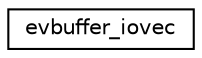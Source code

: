 digraph G
{
  edge [fontname="Helvetica",fontsize="10",labelfontname="Helvetica",labelfontsize="10"];
  node [fontname="Helvetica",fontsize="10",shape=record];
  rankdir="LR";
  Node1 [label="evbuffer_iovec",height=0.2,width=0.4,color="black", fillcolor="white", style="filled",URL="$structevbuffer__iovec.html"];
}
